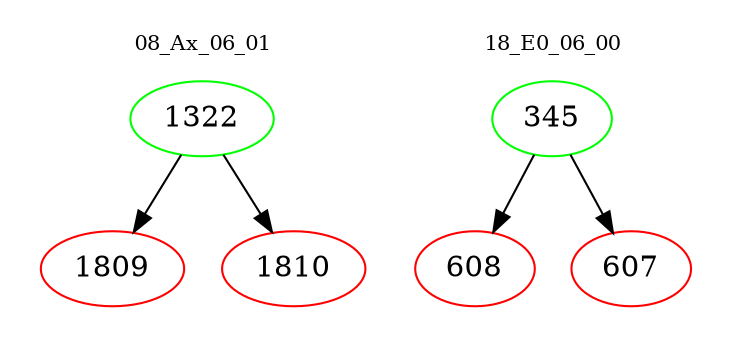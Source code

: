 digraph{
subgraph cluster_0 {
color = white
label = "08_Ax_06_01";
fontsize=10;
T0_1322 [label="1322", color="green"]
T0_1322 -> T0_1809 [color="black"]
T0_1809 [label="1809", color="red"]
T0_1322 -> T0_1810 [color="black"]
T0_1810 [label="1810", color="red"]
}
subgraph cluster_1 {
color = white
label = "18_E0_06_00";
fontsize=10;
T1_345 [label="345", color="green"]
T1_345 -> T1_608 [color="black"]
T1_608 [label="608", color="red"]
T1_345 -> T1_607 [color="black"]
T1_607 [label="607", color="red"]
}
}
